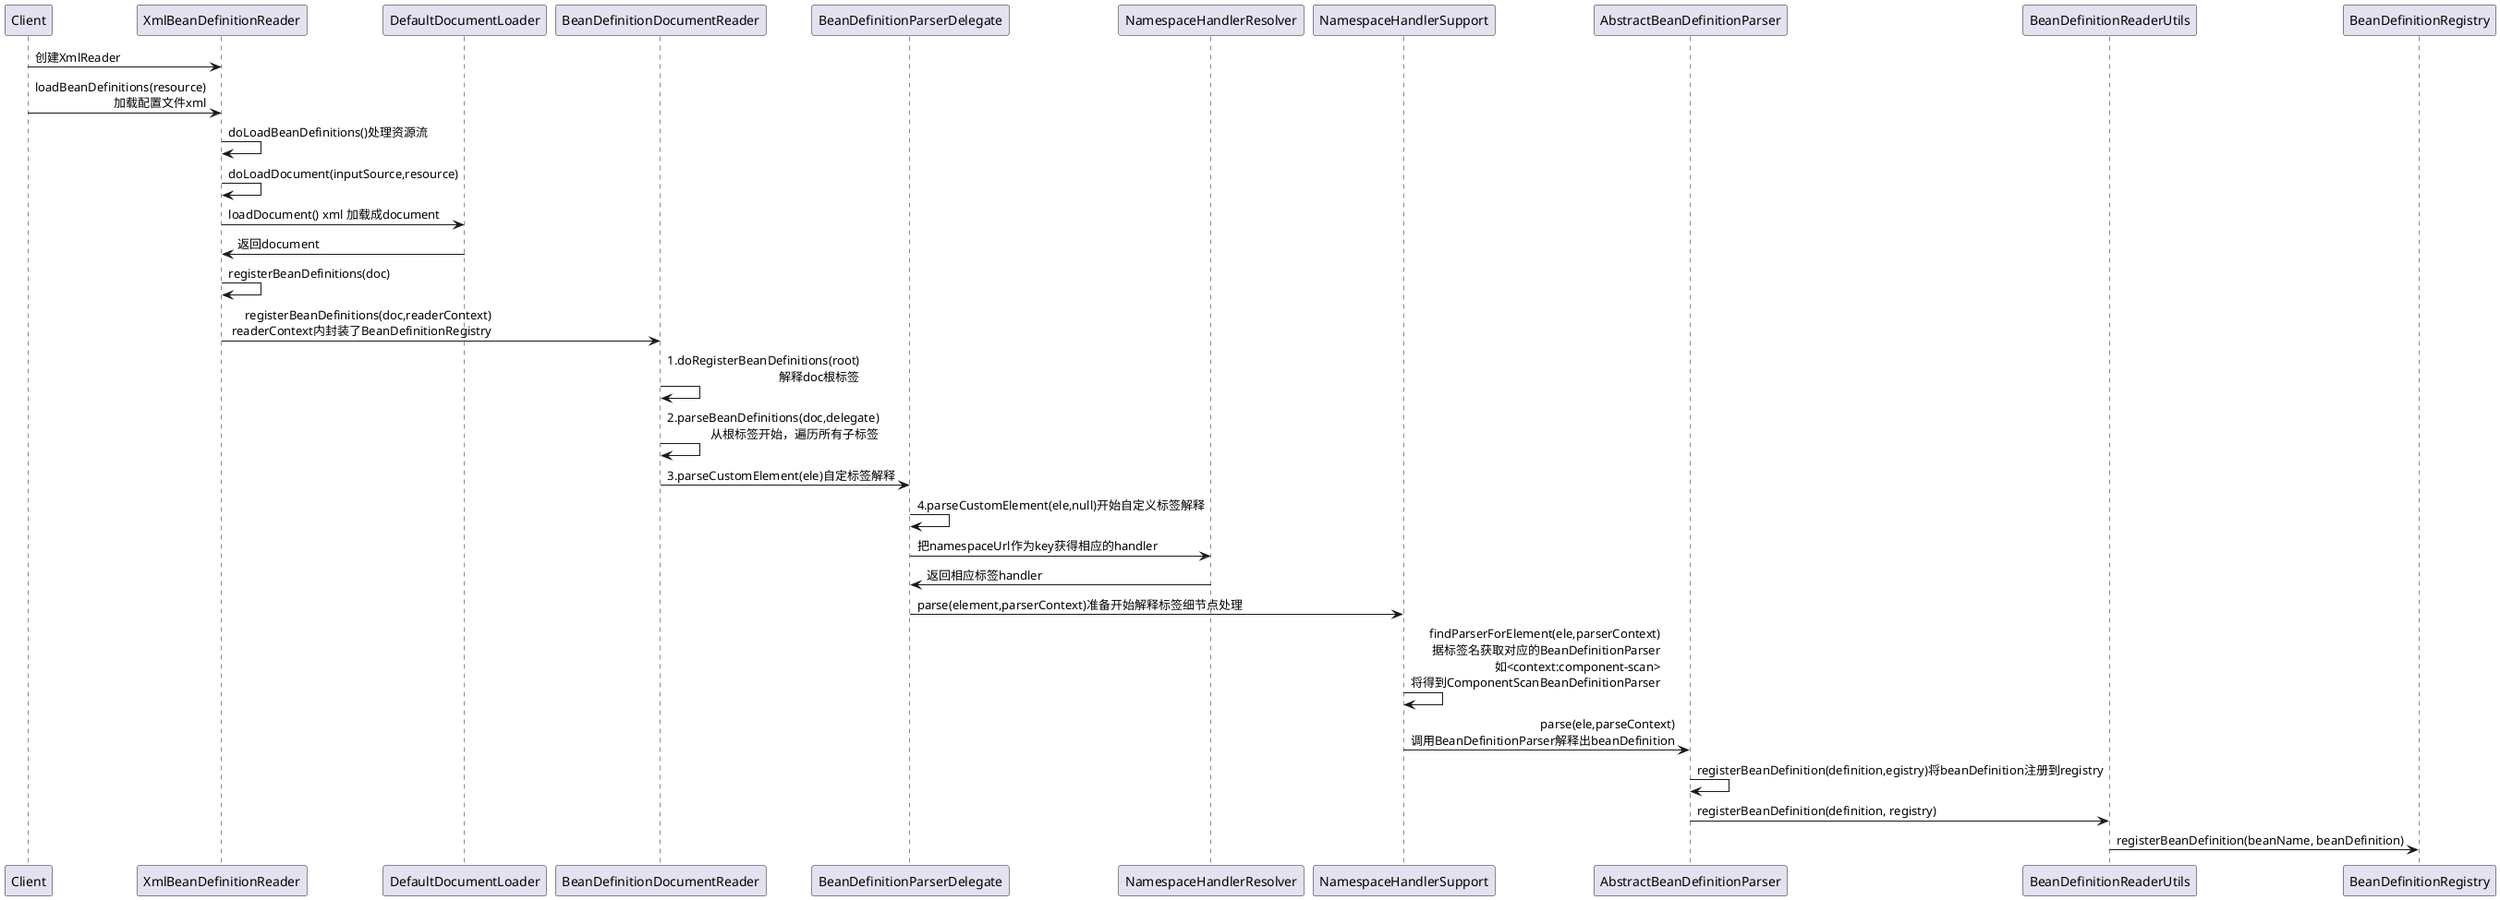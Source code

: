 
@startuml
Client -> XmlBeanDefinitionReader: 创建XmlReader
Client -> XmlBeanDefinitionReader: loadBeanDefinitions(resource)\r加载配置文件xml
XmlBeanDefinitionReader -> XmlBeanDefinitionReader: doLoadBeanDefinitions()处理资源流
XmlBeanDefinitionReader -> XmlBeanDefinitionReader: doLoadDocument(inputSource,resource)
XmlBeanDefinitionReader -> DefaultDocumentLoader: loadDocument() xml 加载成document
DefaultDocumentLoader -> XmlBeanDefinitionReader: 返回document
XmlBeanDefinitionReader -> XmlBeanDefinitionReader: registerBeanDefinitions(doc)
XmlBeanDefinitionReader -> BeanDefinitionDocumentReader: registerBeanDefinitions(doc,readerContext)\r readerContext内封装了BeanDefinitionRegistry
BeanDefinitionDocumentReader -> BeanDefinitionDocumentReader: 1.doRegisterBeanDefinitions(root)\r解释doc根标签
BeanDefinitionDocumentReader -> BeanDefinitionDocumentReader: 2.parseBeanDefinitions(doc,delegate)\r从根标签开始，遍历所有子标签
BeanDefinitionDocumentReader -> BeanDefinitionParserDelegate: 3.parseCustomElement(ele)自定标签解释
BeanDefinitionParserDelegate -> BeanDefinitionParserDelegate: 4.parseCustomElement(ele,null)开始自定义标签解释
BeanDefinitionParserDelegate -> NamespaceHandlerResolver:把namespaceUrl作为key获得相应的handler
NamespaceHandlerResolver -> BeanDefinitionParserDelegate:返回相应标签handler
BeanDefinitionParserDelegate -> NamespaceHandlerSupport:parse(element,parserContext)准备开始解释标签细节点处理
NamespaceHandlerSupport ->NamespaceHandlerSupport:findParserForElement(ele,parserContext)\r据标签名获取对应的BeanDefinitionParser\r如<context:component-scan>\n将得到ComponentScanBeanDefinitionParser
NamespaceHandlerSupport->AbstractBeanDefinitionParser: parse(ele,parseContext)\r调用BeanDefinitionParser解释出beanDefinition
AbstractBeanDefinitionParser->AbstractBeanDefinitionParser:registerBeanDefinition(definition,egistry)将beanDefinition注册到registry
AbstractBeanDefinitionParser->BeanDefinitionReaderUtils:registerBeanDefinition(definition, registry)
BeanDefinitionReaderUtils->BeanDefinitionRegistry:registerBeanDefinition(beanName, beanDefinition)
@enduml